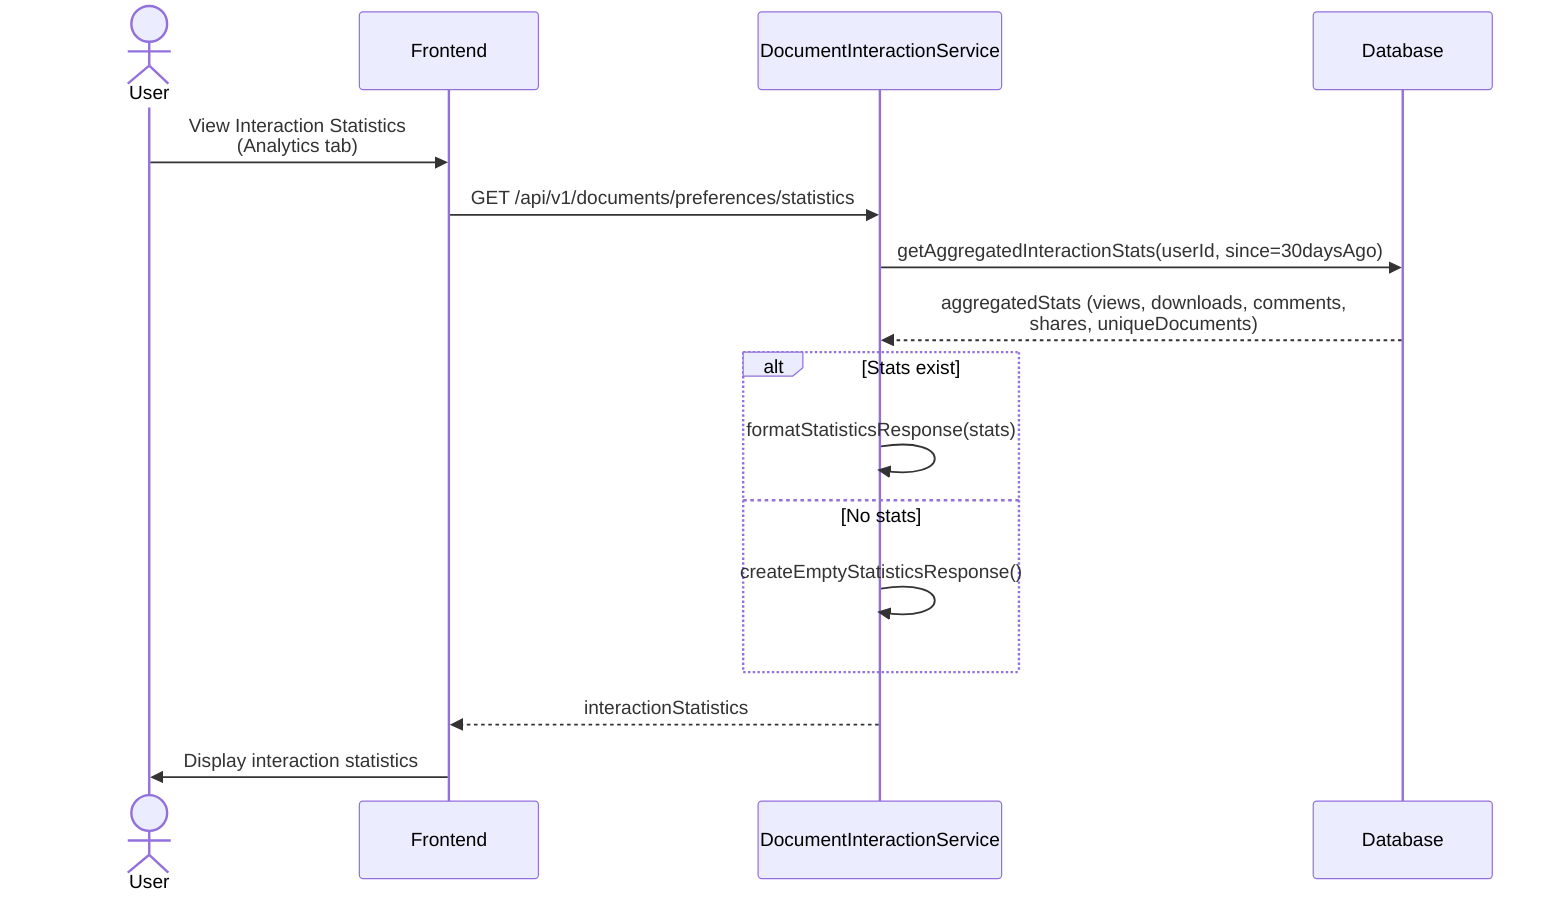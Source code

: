 sequenceDiagram
    actor User
    participant Frontend
    participant DIS as DocumentInteractionService
    participant DB as Database

    User->>Frontend: View Interaction Statistics<br>(Analytics tab)
    Frontend->>DIS: GET /api/v1/documents/preferences/statistics

    DIS->>DB: getAggregatedInteractionStats(userId, since=30daysAgo)
    DB-->>DIS: aggregatedStats (views, downloads, comments, <br>shares, uniqueDocuments)

    alt Stats exist
        DIS->>DIS: formatStatisticsResponse(stats)
    else No stats
        DIS->>DIS: createEmptyStatisticsResponse()
    end

    DIS-->>Frontend: interactionStatistics
    Frontend->>User: Display interaction statistics